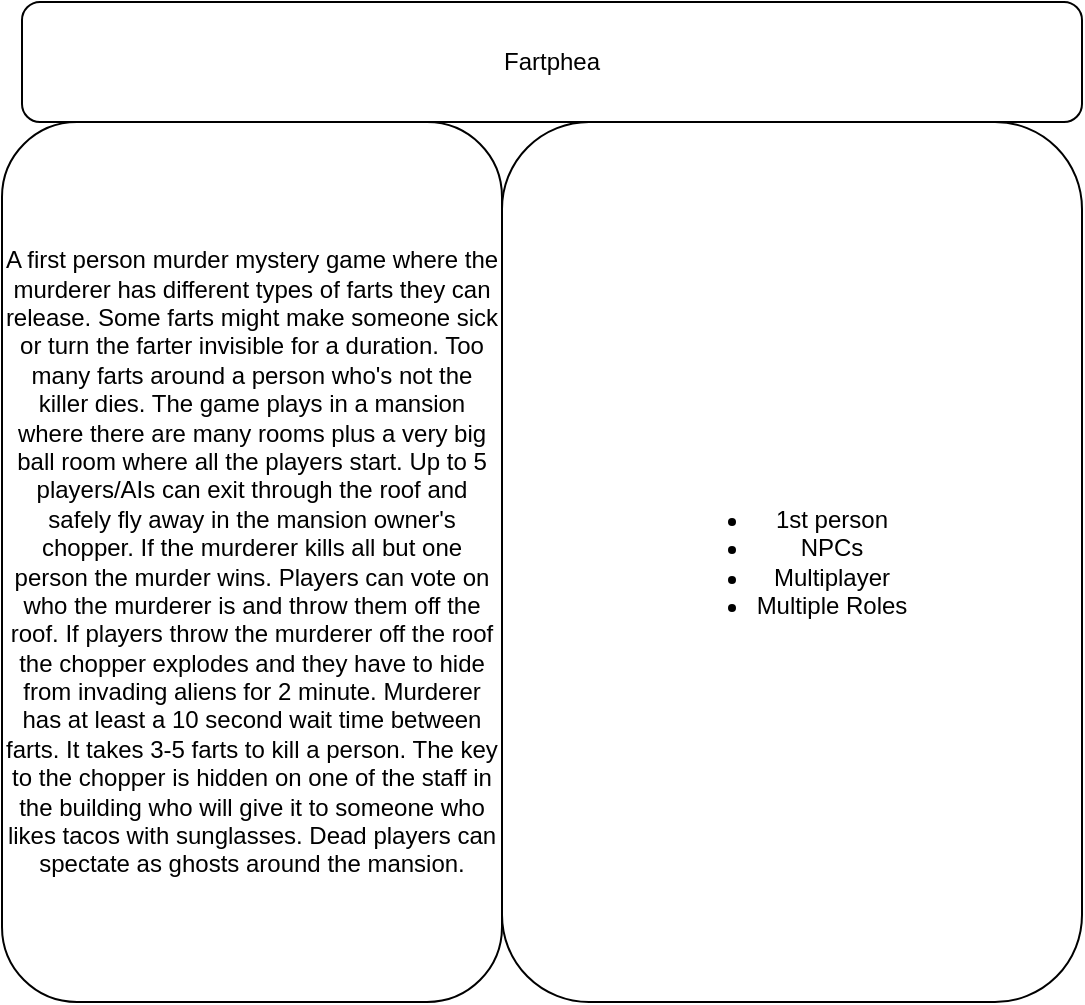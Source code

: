<mxfile version="22.0.8" type="github">
  <diagram name="Page-1" id="usz3JnJEgCWZCFc273H9">
    <mxGraphModel dx="880" dy="595" grid="1" gridSize="10" guides="1" tooltips="1" connect="1" arrows="1" fold="1" page="1" pageScale="1" pageWidth="850" pageHeight="1100" math="0" shadow="0">
      <root>
        <mxCell id="0" />
        <mxCell id="1" parent="0" />
        <mxCell id="Tos_vgJCcx_L6RbM9BzU-1" value="Fartphea" style="rounded=1;whiteSpace=wrap;html=1;" vertex="1" parent="1">
          <mxGeometry x="180" y="70" width="530" height="60" as="geometry" />
        </mxCell>
        <mxCell id="Tos_vgJCcx_L6RbM9BzU-2" value="A first person murder mystery game where the murderer has different types of farts they can release. Some farts might make someone sick or turn the farter invisible for a duration. Too many farts around a person who&#39;s not the killer dies. The game plays in a mansion where there are many rooms plus a very big ball room where all the players start. Up to 5 players/AIs can exit through the roof and safely fly away in the mansion owner&#39;s chopper. If the murderer kills all but one person the murder wins. Players can vote on who the murderer is and throw them off the roof. If players throw the murderer off the roof the chopper explodes and they have to hide from invading aliens for 2 minute. Murderer has at least a 10 second wait time between farts. It takes 3-5 farts to kill a person. The key to the chopper is hidden on one of the staff in the building who will give it to someone who likes tacos with sunglasses. Dead players can spectate as ghosts around the mansion." style="rounded=1;whiteSpace=wrap;html=1;" vertex="1" parent="1">
          <mxGeometry x="170" y="130" width="250" height="440" as="geometry" />
        </mxCell>
        <mxCell id="Tos_vgJCcx_L6RbM9BzU-3" value="&lt;ul&gt;&lt;li&gt;1st person&lt;/li&gt;&lt;li&gt;NPCs&lt;/li&gt;&lt;li&gt;Multiplayer&lt;/li&gt;&lt;li&gt;Multiple Roles&lt;/li&gt;&lt;/ul&gt;" style="rounded=1;whiteSpace=wrap;html=1;" vertex="1" parent="1">
          <mxGeometry x="420" y="130" width="290" height="440" as="geometry" />
        </mxCell>
      </root>
    </mxGraphModel>
  </diagram>
</mxfile>
